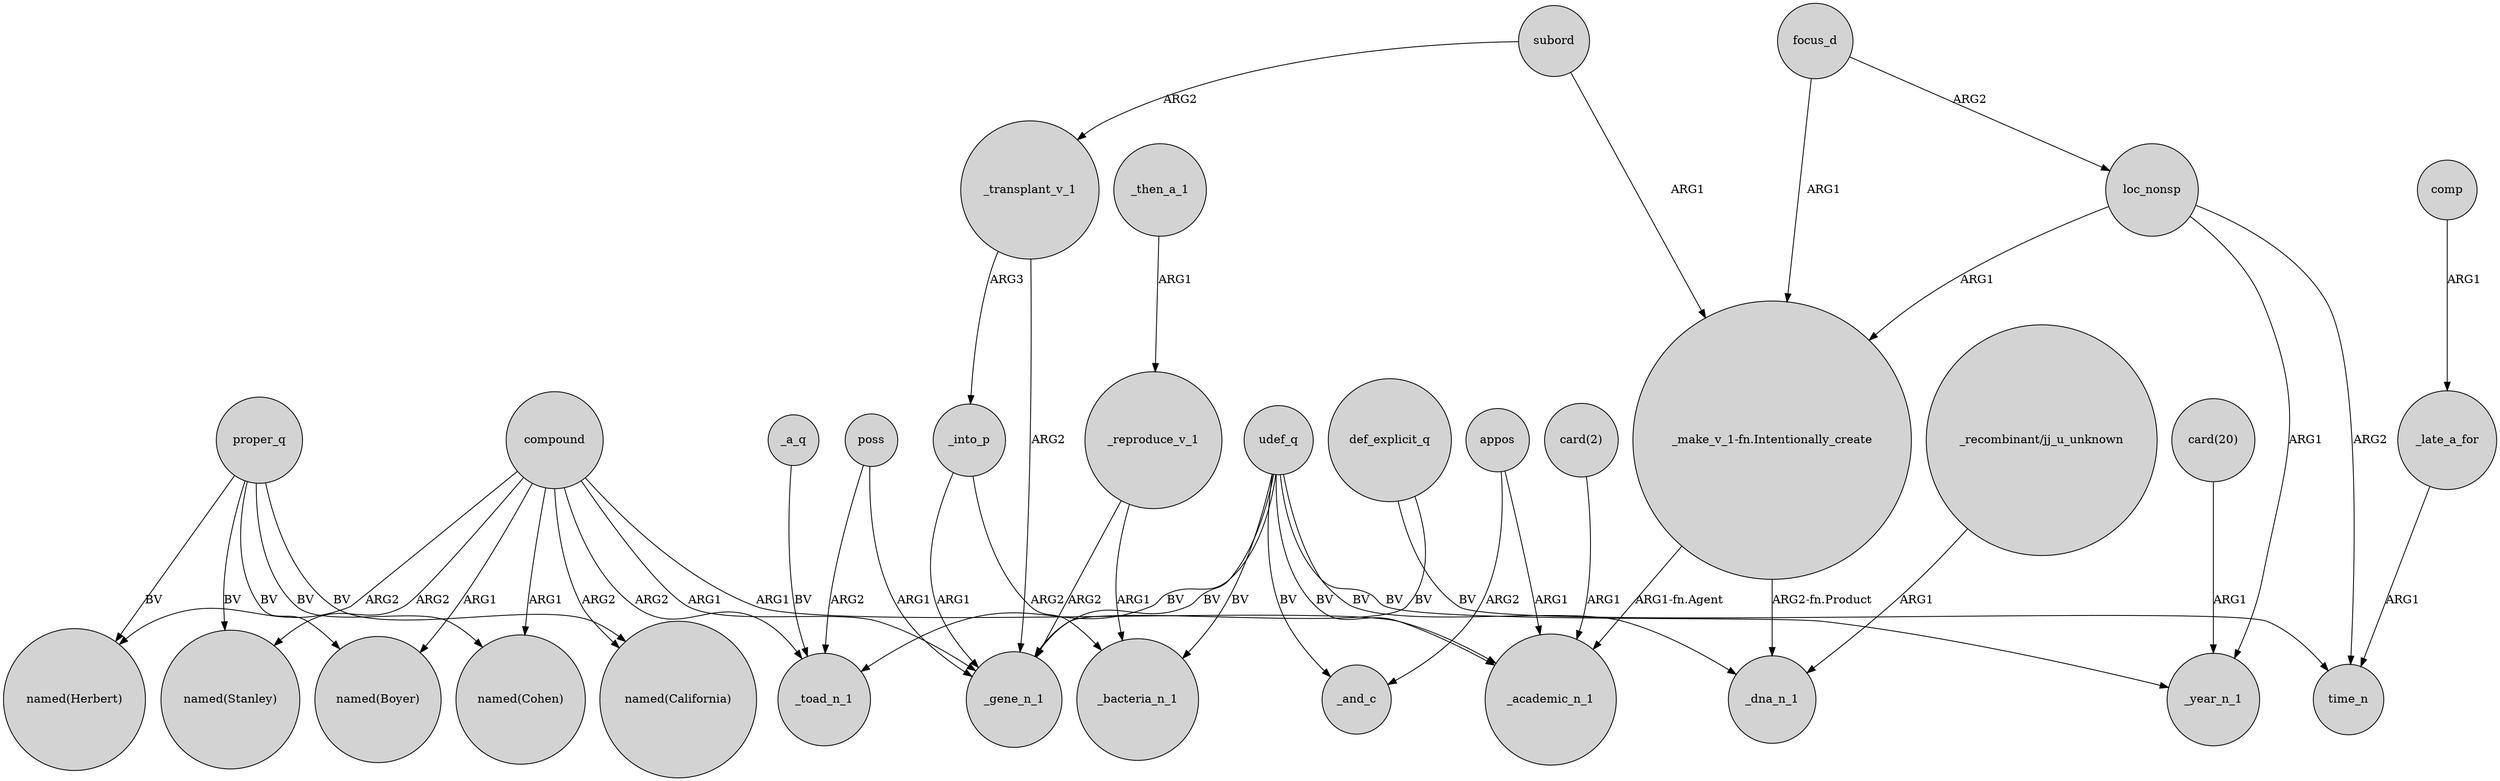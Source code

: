 digraph {
	node [shape=circle style=filled]
	focus_d -> loc_nonsp [label=ARG2]
	comp -> _late_a_for [label=ARG1]
	_transplant_v_1 -> _into_p [label=ARG3]
	focus_d -> "_make_v_1-fn.Intentionally_create" [label=ARG1]
	def_explicit_q -> time_n [label=BV]
	compound -> "named(Boyer)" [label=ARG1]
	proper_q -> "named(Boyer)" [label=BV]
	loc_nonsp -> _year_n_1 [label=ARG1]
	proper_q -> "named(Herbert)" [label=BV]
	subord -> _transplant_v_1 [label=ARG2]
	poss -> _toad_n_1 [label=ARG2]
	_into_p -> _gene_n_1 [label=ARG1]
	_reproduce_v_1 -> _bacteria_n_1 [label=ARG1]
	proper_q -> "named(California)" [label=BV]
	subord -> "_make_v_1-fn.Intentionally_create" [label=ARG1]
	udef_q -> _dna_n_1 [label=BV]
	_reproduce_v_1 -> _gene_n_1 [label=ARG2]
	poss -> _gene_n_1 [label=ARG1]
	compound -> "named(Cohen)" [label=ARG1]
	loc_nonsp -> time_n [label=ARG2]
	udef_q -> _gene_n_1 [label=BV]
	_a_q -> _toad_n_1 [label=BV]
	"_make_v_1-fn.Intentionally_create" -> _academic_n_1 [label="ARG1-fn.Agent"]
	appos -> _academic_n_1 [label=ARG1]
	"_recombinant/jj_u_unknown" -> _dna_n_1 [label=ARG1]
	proper_q -> "named(Cohen)" [label=BV]
	_transplant_v_1 -> _gene_n_1 [label=ARG2]
	appos -> _and_c [label=ARG2]
	udef_q -> _bacteria_n_1 [label=BV]
	_into_p -> _bacteria_n_1 [label=ARG2]
	def_explicit_q -> _gene_n_1 [label=BV]
	proper_q -> "named(Stanley)" [label=BV]
	udef_q -> _toad_n_1 [label=BV]
	_then_a_1 -> _reproduce_v_1 [label=ARG1]
	"card(20)" -> _year_n_1 [label=ARG1]
	compound -> "named(California)" [label=ARG2]
	udef_q -> _academic_n_1 [label=BV]
	compound -> _academic_n_1 [label=ARG1]
	udef_q -> _year_n_1 [label=BV]
	_late_a_for -> time_n [label=ARG1]
	compound -> "named(Stanley)" [label=ARG2]
	loc_nonsp -> "_make_v_1-fn.Intentionally_create" [label=ARG1]
	compound -> _gene_n_1 [label=ARG1]
	udef_q -> _and_c [label=BV]
	compound -> "named(Herbert)" [label=ARG2]
	"card(2)" -> _academic_n_1 [label=ARG1]
	"_make_v_1-fn.Intentionally_create" -> _dna_n_1 [label="ARG2-fn.Product"]
	compound -> _toad_n_1 [label=ARG2]
}
